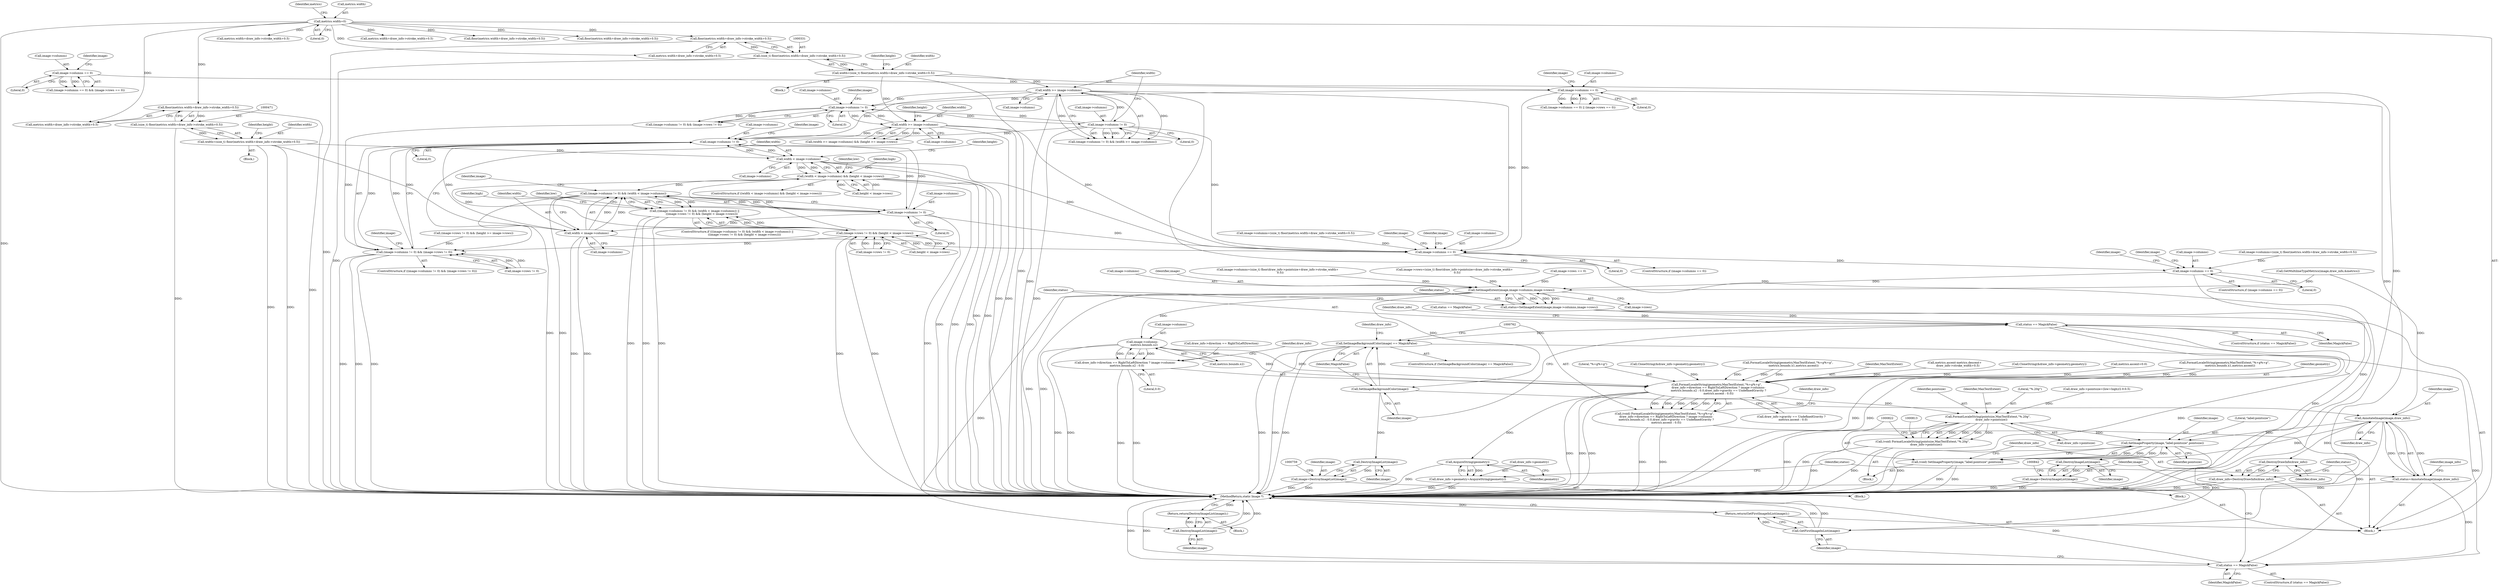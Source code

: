 digraph "0_ImageMagick_0474237508f39c4f783208123431815f1ededb76@pointer" {
"1000498" [label="(Call,image->columns != 0)"];
"1000511" [label="(Call,width < image->columns)"];
"1000468" [label="(Call,width=(size_t) floor(metrics.width+draw_info->stroke_width+0.5))"];
"1000470" [label="(Call,(size_t) floor(metrics.width+draw_info->stroke_width+0.5))"];
"1000472" [label="(Call,floor(metrics.width+draw_info->stroke_width+0.5))"];
"1000200" [label="(Call,metrics.width=0)"];
"1000498" [label="(Call,image->columns != 0)"];
"1000391" [label="(Call,width >= image->columns)"];
"1000328" [label="(Call,width=(size_t) floor(metrics.width+draw_info->stroke_width+0.5))"];
"1000330" [label="(Call,(size_t) floor(metrics.width+draw_info->stroke_width+0.5))"];
"1000332" [label="(Call,floor(metrics.width+draw_info->stroke_width+0.5))"];
"1000386" [label="(Call,image->columns != 0)"];
"1000358" [label="(Call,image->columns != 0)"];
"1000371" [label="(Call,width >= image->columns)"];
"1000266" [label="(Call,image->columns == 0)"];
"1000219" [label="(Call,image->columns == 0)"];
"1000545" [label="(Call,width < image->columns)"];
"1000540" [label="(Call,image->columns != 0)"];
"1000497" [label="(Call,(image->columns != 0) && (image->rows != 0))"];
"1000539" [label="(Call,(image->columns != 0) && (width < image->columns))"];
"1000538" [label="(Call,((image->columns != 0) && (width < image->columns)) ||\n                ((image->rows != 0) && (height < image->rows)))"];
"1000618" [label="(Call,image->columns == 0)"];
"1000640" [label="(Call,image->columns == 0)"];
"1000711" [label="(Call,SetImageExtent(image,image->columns,image->rows))"];
"1000709" [label="(Call,status=SetImageExtent(image,image->columns,image->rows))"];
"1000720" [label="(Call,status == MagickFalse)"];
"1000738" [label="(Call,SetImageBackgroundColor(image) == MagickFalse)"];
"1000832" [label="(Call,status == MagickFalse)"];
"1000735" [label="(Call,DestroyImageList(image))"];
"1000734" [label="(Return,return(DestroyImageList(image));)"];
"1000739" [label="(Call,SetImageBackgroundColor(image))"];
"1000755" [label="(Call,DestroyImageList(image))"];
"1000753" [label="(Call,image=DestroyImageList(image))"];
"1000801" [label="(Call,AnnotateImage(image,draw_info))"];
"1000799" [label="(Call,status=AnnotateImage(image,draw_info))"];
"1000823" [label="(Call,SetImageProperty(image,\"label:pointsize\",pointsize))"];
"1000821" [label="(Call,(void) SetImageProperty(image,\"label:pointsize\",pointsize))"];
"1000838" [label="(Call,DestroyImageList(image))"];
"1000836" [label="(Call,image=DestroyImageList(image))"];
"1000845" [label="(Call,GetFirstImageInList(image))"];
"1000844" [label="(Return,return(GetFirstImageInList(image));)"];
"1000829" [label="(Call,DestroyDrawInfo(draw_info))"];
"1000827" [label="(Call,draw_info=DestroyDrawInfo(draw_info))"];
"1000773" [label="(Call,image->columns-\n    metrics.bounds.x2)"];
"1000763" [label="(Call,FormatLocaleString(geometry,MaxTextExtent,\"%+g%+g\",\n    draw_info->direction == RightToLeftDirection ? image->columns-\n    metrics.bounds.x2 : 0.0,draw_info->gravity == UndefinedGravity ?\n    metrics.ascent : 0.0))"];
"1000761" [label="(Call,(void) FormatLocaleString(geometry,MaxTextExtent,\"%+g%+g\",\n    draw_info->direction == RightToLeftDirection ? image->columns-\n    metrics.bounds.x2 : 0.0,draw_info->gravity == UndefinedGravity ?\n    metrics.ascent : 0.0))"];
"1000797" [label="(Call,AcquireString(geometry))"];
"1000793" [label="(Call,draw_info->geometry=AcquireString(geometry))"];
"1000814" [label="(Call,FormatLocaleString(pointsize,MaxTextExtent,\"%.20g\",\n        draw_info->pointsize))"];
"1000812" [label="(Call,(void) FormatLocaleString(pointsize,MaxTextExtent,\"%.20g\",\n        draw_info->pointsize))"];
"1000767" [label="(Call,draw_info->direction == RightToLeftDirection ? image->columns-\n    metrics.bounds.x2 : 0.0)"];
"1000510" [label="(Call,(width < image->columns) && (height < image->rows))"];
"1000550" [label="(Call,(image->rows != 0) && (height < image->rows))"];
"1000830" [label="(Identifier,draw_info)"];
"1000468" [label="(Call,width=(size_t) floor(metrics.width+draw_info->stroke_width+0.5))"];
"1000739" [label="(Call,SetImageBackgroundColor(image))"];
"1000755" [label="(Call,DestroyImageList(image))"];
"1000517" [label="(Identifier,height)"];
"1000332" [label="(Call,floor(metrics.width+draw_info->stroke_width+0.5))"];
"1000553" [label="(Identifier,image)"];
"1000630" [label="(Call,metrics.width+draw_info->stroke_width+0.5)"];
"1000358" [label="(Call,image->columns != 0)"];
"1000777" [label="(Call,metrics.bounds.x2)"];
"1000835" [label="(Block,)"];
"1000644" [label="(Literal,0)"];
"1000798" [label="(Identifier,geometry)"];
"1000204" [label="(Literal,0)"];
"1000802" [label="(Identifier,image)"];
"1000799" [label="(Call,status=AnnotateImage(image,draw_info))"];
"1000754" [label="(Identifier,image)"];
"1000509" [label="(ControlStructure,if ((width < image->columns) && (height < image->rows)))"];
"1000832" [label="(Call,status == MagickFalse)"];
"1000767" [label="(Call,draw_info->direction == RightToLeftDirection ? image->columns-\n    metrics.bounds.x2 : 0.0)"];
"1000392" [label="(Identifier,width)"];
"1000498" [label="(Call,image->columns != 0)"];
"1000422" [label="(Block,)"];
"1000766" [label="(Literal,\"%+g%+g\")"];
"1000470" [label="(Call,(size_t) floor(metrics.width+draw_info->stroke_width+0.5))"];
"1000570" [label="(Identifier,high)"];
"1000761" [label="(Call,(void) FormatLocaleString(geometry,MaxTextExtent,\"%+g%+g\",\n    draw_info->direction == RightToLeftDirection ? image->columns-\n    metrics.bounds.x2 : 0.0,draw_info->gravity == UndefinedGravity ?\n    metrics.ascent : 0.0))"];
"1000797" [label="(Call,AcquireString(geometry))"];
"1000455" [label="(Call,CloneString(&draw_info->geometry,geometry))"];
"1000511" [label="(Call,width < image->columns)"];
"1000390" [label="(Literal,0)"];
"1000719" [label="(ControlStructure,if (status == MagickFalse))"];
"1000713" [label="(Call,image->columns)"];
"1000793" [label="(Call,draw_info->geometry=AcquireString(geometry))"];
"1000547" [label="(Call,image->columns)"];
"1000377" [label="(Identifier,height)"];
"1000721" [label="(Identifier,status)"];
"1000744" [label="(Identifier,draw_info)"];
"1000550" [label="(Call,(image->rows != 0) && (height < image->rows))"];
"1000473" [label="(Call,metrics.width+draw_info->stroke_width+0.5)"];
"1000823" [label="(Call,SetImageProperty(image,\"label:pointsize\",pointsize))"];
"1000576" [label="(Call,draw_info->pointsize=(low+high)/2.0-0.5)"];
"1000483" [label="(Identifier,height)"];
"1000503" [label="(Call,image->rows != 0)"];
"1000712" [label="(Identifier,image)"];
"1000639" [label="(ControlStructure,if (image->columns == 0))"];
"1000595" [label="(Call,status == MagickFalse)"];
"1000786" [label="(Identifier,draw_info)"];
"1000815" [label="(Identifier,pointsize)"];
"1000740" [label="(Identifier,image)"];
"1000844" [label="(Return,return(GetFirstImageInList(image));)"];
"1000223" [label="(Literal,0)"];
"1000396" [label="(Call,(image->rows != 0) && (height >= image->rows))"];
"1000736" [label="(Identifier,image)"];
"1000814" [label="(Call,FormatLocaleString(pointsize,MaxTextExtent,\"%.20g\",\n        draw_info->pointsize))"];
"1000291" [label="(Block,)"];
"1000836" [label="(Call,image=DestroyImageList(image))"];
"1000207" [label="(Identifier,metrics)"];
"1000373" [label="(Call,image->columns)"];
"1000539" [label="(Call,(image->columns != 0) && (width < image->columns))"];
"1000359" [label="(Call,image->columns)"];
"1000709" [label="(Call,status=SetImageExtent(image,image->columns,image->rows))"];
"1000362" [label="(Literal,0)"];
"1000801" [label="(Call,AnnotateImage(image,draw_info))"];
"1000834" [label="(Identifier,MagickFalse)"];
"1000742" [label="(Block,)"];
"1000530" [label="(Identifier,high)"];
"1000237" [label="(Call,metrics.width+draw_info->stroke_width+0.5)"];
"1000645" [label="(Call,image->columns=(size_t) floor(draw_info->pointsize+draw_info->stroke_width+\n      0.5))"];
"1000499" [label="(Call,image->columns)"];
"1000716" [label="(Call,image->rows)"];
"1000837" [label="(Identifier,image)"];
"1000829" [label="(Call,DestroyDrawInfo(draw_info))"];
"1000522" [label="(Identifier,low)"];
"1000768" [label="(Call,draw_info->direction == RightToLeftDirection)"];
"1000273" [label="(Identifier,image)"];
"1000629" [label="(Call,floor(metrics.width+draw_info->stroke_width+0.5))"];
"1000387" [label="(Call,image->columns)"];
"1000230" [label="(Call,image->columns=(size_t) floor(metrics.width+draw_info->stroke_width+0.5))"];
"1000693" [label="(Call,image->rows=(size_t) floor(draw_info->pointsize+draw_info->stroke_width+\n      0.5))"];
"1000810" [label="(Block,)"];
"1000469" [label="(Identifier,width)"];
"1000537" [label="(ControlStructure,if (((image->columns != 0) && (width < image->columns)) ||\n                ((image->rows != 0) && (height < image->rows))))"];
"1000725" [label="(Identifier,draw_info)"];
"1000220" [label="(Call,image->columns)"];
"1000434" [label="(Call,FormatLocaleString(geometry,MaxTextExtent,\"%+g%+g\",\n            -metrics.bounds.x1,metrics.ascent))"];
"1000562" [label="(Identifier,low)"];
"1000794" [label="(Call,draw_info->geometry)"];
"1000371" [label="(Call,width >= image->columns)"];
"1000821" [label="(Call,(void) SetImageProperty(image,\"label:pointsize\",pointsize))"];
"1000542" [label="(Identifier,image)"];
"1000828" [label="(Identifier,draw_info)"];
"1000773" [label="(Call,image->columns-\n    metrics.bounds.x2)"];
"1000497" [label="(Call,(image->columns != 0) && (image->rows != 0))"];
"1000226" [label="(Identifier,image)"];
"1000774" [label="(Call,image->columns)"];
"1000236" [label="(Call,floor(metrics.width+draw_info->stroke_width+0.5))"];
"1000385" [label="(Call,(image->columns != 0) && (width >= image->columns))"];
"1000545" [label="(Call,width < image->columns)"];
"1000391" [label="(Call,width >= image->columns)"];
"1000267" [label="(Call,image->columns)"];
"1000741" [label="(Identifier,MagickFalse)"];
"1000510" [label="(Call,(width < image->columns) && (height < image->rows))"];
"1000795" [label="(Identifier,draw_info)"];
"1000372" [label="(Identifier,width)"];
"1000270" [label="(Literal,0)"];
"1000540" [label="(Call,image->columns != 0)"];
"1000218" [label="(Call,(image->columns == 0) && (image->rows == 0))"];
"1000807" [label="(Identifier,image_info)"];
"1000386" [label="(Call,image->columns != 0)"];
"1000622" [label="(Literal,0)"];
"1000328" [label="(Call,width=(size_t) floor(metrics.width+draw_info->stroke_width+0.5))"];
"1000641" [label="(Call,image->columns)"];
"1000738" [label="(Call,SetImageBackgroundColor(image) == MagickFalse)"];
"1000827" [label="(Call,draw_info=DestroyDrawInfo(draw_info))"];
"1000219" [label="(Call,image->columns == 0)"];
"1000589" [label="(Call,GetMultilineTypeMetrics(image,draw_info,&metrics))"];
"1000505" [label="(Identifier,image)"];
"1000623" [label="(Call,image->columns=(size_t) floor(metrics.width+draw_info->stroke_width+0.5))"];
"1000816" [label="(Identifier,MaxTextExtent)"];
"1000825" [label="(Literal,\"label:pointsize\")"];
"1000710" [label="(Identifier,status)"];
"1000723" [label="(Block,)"];
"1000765" [label="(Identifier,MaxTextExtent)"];
"1000640" [label="(Call,image->columns == 0)"];
"1000674" [label="(Call,metrics.ascent-metrics.descent+\n       draw_info->stroke_width+0.5)"];
"1000315" [label="(Call,CloneString(&draw_info->geometry,geometry))"];
"1000357" [label="(Call,(image->columns != 0) && (image->rows != 0))"];
"1000722" [label="(Identifier,MagickFalse)"];
"1000838" [label="(Call,DestroyImageList(image))"];
"1000756" [label="(Identifier,image)"];
"1000333" [label="(Call,metrics.width+draw_info->stroke_width+0.5)"];
"1000330" [label="(Call,(size_t) floor(metrics.width+draw_info->stroke_width+0.5))"];
"1000617" [label="(ControlStructure,if (image->columns == 0))"];
"1000803" [label="(Identifier,draw_info)"];
"1000544" [label="(Literal,0)"];
"1000365" [label="(Identifier,image)"];
"1000343" [label="(Identifier,height)"];
"1000642" [label="(Identifier,image)"];
"1000831" [label="(ControlStructure,if (status == MagickFalse))"];
"1000735" [label="(Call,DestroyImageList(image))"];
"1000329" [label="(Identifier,width)"];
"1000496" [label="(ControlStructure,if ((image->columns != 0) && (image->rows != 0)))"];
"1000538" [label="(Call,((image->columns != 0) && (width < image->columns)) ||\n                ((image->rows != 0) && (height < image->rows)))"];
"1000845" [label="(Call,GetFirstImageInList(image))"];
"1000556" [label="(Call,height < image->rows)"];
"1000205" [label="(Call,metrics.ascent=0.0)"];
"1000513" [label="(Call,image->columns)"];
"1000824" [label="(Identifier,image)"];
"1000847" [label="(MethodReturn,static Image *)"];
"1000720" [label="(Call,status == MagickFalse)"];
"1000512" [label="(Identifier,width)"];
"1000737" [label="(ControlStructure,if (SetImageBackgroundColor(image) == MagickFalse))"];
"1000826" [label="(Identifier,pointsize)"];
"1000647" [label="(Identifier,image)"];
"1000625" [label="(Identifier,image)"];
"1000688" [label="(Call,image->rows == 0)"];
"1000833" [label="(Identifier,status)"];
"1000812" [label="(Call,(void) FormatLocaleString(pointsize,MaxTextExtent,\"%.20g\",\n        draw_info->pointsize))"];
"1000800" [label="(Identifier,status)"];
"1000839" [label="(Identifier,image)"];
"1000782" [label="(Literal,0.0)"];
"1000201" [label="(Call,metrics.width)"];
"1000546" [label="(Identifier,width)"];
"1000200" [label="(Call,metrics.width=0)"];
"1000106" [label="(Block,)"];
"1000265" [label="(Call,(image->columns == 0) || (image->rows == 0))"];
"1000294" [label="(Call,FormatLocaleString(geometry,MaxTextExtent,\"%+g%+g\",\n            -metrics.bounds.x1,metrics.ascent))"];
"1000764" [label="(Identifier,geometry)"];
"1000818" [label="(Call,draw_info->pointsize)"];
"1000711" [label="(Call,SetImageExtent(image,image->columns,image->rows))"];
"1000541" [label="(Call,image->columns)"];
"1000551" [label="(Call,image->rows != 0)"];
"1000664" [label="(Identifier,image)"];
"1000846" [label="(Identifier,image)"];
"1000502" [label="(Literal,0)"];
"1000763" [label="(Call,FormatLocaleString(geometry,MaxTextExtent,\"%+g%+g\",\n    draw_info->direction == RightToLeftDirection ? image->columns-\n    metrics.bounds.x2 : 0.0,draw_info->gravity == UndefinedGravity ?\n    metrics.ascent : 0.0))"];
"1000817" [label="(Literal,\"%.20g\")"];
"1000619" [label="(Call,image->columns)"];
"1000516" [label="(Call,height < image->rows)"];
"1000472" [label="(Call,floor(metrics.width+draw_info->stroke_width+0.5))"];
"1000734" [label="(Return,return(DestroyImageList(image));)"];
"1000618" [label="(Call,image->columns == 0)"];
"1000753" [label="(Call,image=DestroyImageList(image))"];
"1000783" [label="(Call,draw_info->gravity == UndefinedGravity ?\n    metrics.ascent : 0.0)"];
"1000393" [label="(Call,image->columns)"];
"1000266" [label="(Call,image->columns == 0)"];
"1000370" [label="(Call,(width >= image->columns) && (height >= image->rows))"];
"1000498" -> "1000497"  [label="AST: "];
"1000498" -> "1000502"  [label="CFG: "];
"1000499" -> "1000498"  [label="AST: "];
"1000502" -> "1000498"  [label="AST: "];
"1000505" -> "1000498"  [label="CFG: "];
"1000497" -> "1000498"  [label="CFG: "];
"1000498" -> "1000497"  [label="DDG: "];
"1000498" -> "1000497"  [label="DDG: "];
"1000511" -> "1000498"  [label="DDG: "];
"1000391" -> "1000498"  [label="DDG: "];
"1000371" -> "1000498"  [label="DDG: "];
"1000386" -> "1000498"  [label="DDG: "];
"1000545" -> "1000498"  [label="DDG: "];
"1000540" -> "1000498"  [label="DDG: "];
"1000498" -> "1000511"  [label="DDG: "];
"1000498" -> "1000540"  [label="DDG: "];
"1000511" -> "1000510"  [label="AST: "];
"1000511" -> "1000513"  [label="CFG: "];
"1000512" -> "1000511"  [label="AST: "];
"1000513" -> "1000511"  [label="AST: "];
"1000517" -> "1000511"  [label="CFG: "];
"1000510" -> "1000511"  [label="CFG: "];
"1000511" -> "1000847"  [label="DDG: "];
"1000511" -> "1000847"  [label="DDG: "];
"1000511" -> "1000510"  [label="DDG: "];
"1000511" -> "1000510"  [label="DDG: "];
"1000468" -> "1000511"  [label="DDG: "];
"1000511" -> "1000618"  [label="DDG: "];
"1000468" -> "1000422"  [label="AST: "];
"1000468" -> "1000470"  [label="CFG: "];
"1000469" -> "1000468"  [label="AST: "];
"1000470" -> "1000468"  [label="AST: "];
"1000483" -> "1000468"  [label="CFG: "];
"1000468" -> "1000847"  [label="DDG: "];
"1000468" -> "1000847"  [label="DDG: "];
"1000470" -> "1000468"  [label="DDG: "];
"1000468" -> "1000545"  [label="DDG: "];
"1000470" -> "1000472"  [label="CFG: "];
"1000471" -> "1000470"  [label="AST: "];
"1000472" -> "1000470"  [label="AST: "];
"1000470" -> "1000847"  [label="DDG: "];
"1000472" -> "1000470"  [label="DDG: "];
"1000472" -> "1000473"  [label="CFG: "];
"1000473" -> "1000472"  [label="AST: "];
"1000472" -> "1000847"  [label="DDG: "];
"1000200" -> "1000472"  [label="DDG: "];
"1000200" -> "1000106"  [label="AST: "];
"1000200" -> "1000204"  [label="CFG: "];
"1000201" -> "1000200"  [label="AST: "];
"1000204" -> "1000200"  [label="AST: "];
"1000207" -> "1000200"  [label="CFG: "];
"1000200" -> "1000847"  [label="DDG: "];
"1000200" -> "1000236"  [label="DDG: "];
"1000200" -> "1000237"  [label="DDG: "];
"1000200" -> "1000332"  [label="DDG: "];
"1000200" -> "1000333"  [label="DDG: "];
"1000200" -> "1000473"  [label="DDG: "];
"1000200" -> "1000629"  [label="DDG: "];
"1000200" -> "1000630"  [label="DDG: "];
"1000391" -> "1000385"  [label="AST: "];
"1000391" -> "1000393"  [label="CFG: "];
"1000392" -> "1000391"  [label="AST: "];
"1000393" -> "1000391"  [label="AST: "];
"1000385" -> "1000391"  [label="CFG: "];
"1000391" -> "1000847"  [label="DDG: "];
"1000391" -> "1000847"  [label="DDG: "];
"1000391" -> "1000358"  [label="DDG: "];
"1000391" -> "1000385"  [label="DDG: "];
"1000391" -> "1000385"  [label="DDG: "];
"1000328" -> "1000391"  [label="DDG: "];
"1000386" -> "1000391"  [label="DDG: "];
"1000391" -> "1000618"  [label="DDG: "];
"1000328" -> "1000291"  [label="AST: "];
"1000328" -> "1000330"  [label="CFG: "];
"1000329" -> "1000328"  [label="AST: "];
"1000330" -> "1000328"  [label="AST: "];
"1000343" -> "1000328"  [label="CFG: "];
"1000328" -> "1000847"  [label="DDG: "];
"1000328" -> "1000847"  [label="DDG: "];
"1000330" -> "1000328"  [label="DDG: "];
"1000328" -> "1000371"  [label="DDG: "];
"1000330" -> "1000332"  [label="CFG: "];
"1000331" -> "1000330"  [label="AST: "];
"1000332" -> "1000330"  [label="AST: "];
"1000330" -> "1000847"  [label="DDG: "];
"1000332" -> "1000330"  [label="DDG: "];
"1000332" -> "1000333"  [label="CFG: "];
"1000333" -> "1000332"  [label="AST: "];
"1000332" -> "1000847"  [label="DDG: "];
"1000386" -> "1000385"  [label="AST: "];
"1000386" -> "1000390"  [label="CFG: "];
"1000387" -> "1000386"  [label="AST: "];
"1000390" -> "1000386"  [label="AST: "];
"1000392" -> "1000386"  [label="CFG: "];
"1000385" -> "1000386"  [label="CFG: "];
"1000386" -> "1000847"  [label="DDG: "];
"1000386" -> "1000358"  [label="DDG: "];
"1000386" -> "1000385"  [label="DDG: "];
"1000386" -> "1000385"  [label="DDG: "];
"1000358" -> "1000386"  [label="DDG: "];
"1000386" -> "1000618"  [label="DDG: "];
"1000358" -> "1000357"  [label="AST: "];
"1000358" -> "1000362"  [label="CFG: "];
"1000359" -> "1000358"  [label="AST: "];
"1000362" -> "1000358"  [label="AST: "];
"1000365" -> "1000358"  [label="CFG: "];
"1000357" -> "1000358"  [label="CFG: "];
"1000358" -> "1000357"  [label="DDG: "];
"1000358" -> "1000357"  [label="DDG: "];
"1000371" -> "1000358"  [label="DDG: "];
"1000266" -> "1000358"  [label="DDG: "];
"1000358" -> "1000371"  [label="DDG: "];
"1000371" -> "1000370"  [label="AST: "];
"1000371" -> "1000373"  [label="CFG: "];
"1000372" -> "1000371"  [label="AST: "];
"1000373" -> "1000371"  [label="AST: "];
"1000377" -> "1000371"  [label="CFG: "];
"1000370" -> "1000371"  [label="CFG: "];
"1000371" -> "1000847"  [label="DDG: "];
"1000371" -> "1000847"  [label="DDG: "];
"1000371" -> "1000370"  [label="DDG: "];
"1000371" -> "1000370"  [label="DDG: "];
"1000371" -> "1000618"  [label="DDG: "];
"1000266" -> "1000265"  [label="AST: "];
"1000266" -> "1000270"  [label="CFG: "];
"1000267" -> "1000266"  [label="AST: "];
"1000270" -> "1000266"  [label="AST: "];
"1000273" -> "1000266"  [label="CFG: "];
"1000265" -> "1000266"  [label="CFG: "];
"1000266" -> "1000847"  [label="DDG: "];
"1000266" -> "1000265"  [label="DDG: "];
"1000266" -> "1000265"  [label="DDG: "];
"1000219" -> "1000266"  [label="DDG: "];
"1000266" -> "1000618"  [label="DDG: "];
"1000219" -> "1000218"  [label="AST: "];
"1000219" -> "1000223"  [label="CFG: "];
"1000220" -> "1000219"  [label="AST: "];
"1000223" -> "1000219"  [label="AST: "];
"1000226" -> "1000219"  [label="CFG: "];
"1000218" -> "1000219"  [label="CFG: "];
"1000219" -> "1000218"  [label="DDG: "];
"1000219" -> "1000218"  [label="DDG: "];
"1000545" -> "1000539"  [label="AST: "];
"1000545" -> "1000547"  [label="CFG: "];
"1000546" -> "1000545"  [label="AST: "];
"1000547" -> "1000545"  [label="AST: "];
"1000539" -> "1000545"  [label="CFG: "];
"1000545" -> "1000847"  [label="DDG: "];
"1000545" -> "1000847"  [label="DDG: "];
"1000545" -> "1000539"  [label="DDG: "];
"1000545" -> "1000539"  [label="DDG: "];
"1000540" -> "1000545"  [label="DDG: "];
"1000545" -> "1000618"  [label="DDG: "];
"1000540" -> "1000539"  [label="AST: "];
"1000540" -> "1000544"  [label="CFG: "];
"1000541" -> "1000540"  [label="AST: "];
"1000544" -> "1000540"  [label="AST: "];
"1000546" -> "1000540"  [label="CFG: "];
"1000539" -> "1000540"  [label="CFG: "];
"1000540" -> "1000847"  [label="DDG: "];
"1000540" -> "1000539"  [label="DDG: "];
"1000540" -> "1000539"  [label="DDG: "];
"1000540" -> "1000618"  [label="DDG: "];
"1000497" -> "1000496"  [label="AST: "];
"1000497" -> "1000503"  [label="CFG: "];
"1000503" -> "1000497"  [label="AST: "];
"1000512" -> "1000497"  [label="CFG: "];
"1000542" -> "1000497"  [label="CFG: "];
"1000497" -> "1000847"  [label="DDG: "];
"1000497" -> "1000847"  [label="DDG: "];
"1000497" -> "1000847"  [label="DDG: "];
"1000396" -> "1000497"  [label="DDG: "];
"1000550" -> "1000497"  [label="DDG: "];
"1000357" -> "1000497"  [label="DDG: "];
"1000503" -> "1000497"  [label="DDG: "];
"1000503" -> "1000497"  [label="DDG: "];
"1000539" -> "1000538"  [label="AST: "];
"1000553" -> "1000539"  [label="CFG: "];
"1000538" -> "1000539"  [label="CFG: "];
"1000539" -> "1000847"  [label="DDG: "];
"1000539" -> "1000847"  [label="DDG: "];
"1000539" -> "1000538"  [label="DDG: "];
"1000539" -> "1000538"  [label="DDG: "];
"1000510" -> "1000539"  [label="DDG: "];
"1000538" -> "1000537"  [label="AST: "];
"1000538" -> "1000550"  [label="CFG: "];
"1000550" -> "1000538"  [label="AST: "];
"1000562" -> "1000538"  [label="CFG: "];
"1000570" -> "1000538"  [label="CFG: "];
"1000538" -> "1000847"  [label="DDG: "];
"1000538" -> "1000847"  [label="DDG: "];
"1000538" -> "1000847"  [label="DDG: "];
"1000550" -> "1000538"  [label="DDG: "];
"1000550" -> "1000538"  [label="DDG: "];
"1000618" -> "1000617"  [label="AST: "];
"1000618" -> "1000622"  [label="CFG: "];
"1000619" -> "1000618"  [label="AST: "];
"1000622" -> "1000618"  [label="AST: "];
"1000625" -> "1000618"  [label="CFG: "];
"1000642" -> "1000618"  [label="CFG: "];
"1000230" -> "1000618"  [label="DDG: "];
"1000618" -> "1000640"  [label="DDG: "];
"1000640" -> "1000639"  [label="AST: "];
"1000640" -> "1000644"  [label="CFG: "];
"1000641" -> "1000640"  [label="AST: "];
"1000644" -> "1000640"  [label="AST: "];
"1000647" -> "1000640"  [label="CFG: "];
"1000664" -> "1000640"  [label="CFG: "];
"1000640" -> "1000847"  [label="DDG: "];
"1000623" -> "1000640"  [label="DDG: "];
"1000640" -> "1000711"  [label="DDG: "];
"1000711" -> "1000709"  [label="AST: "];
"1000711" -> "1000716"  [label="CFG: "];
"1000712" -> "1000711"  [label="AST: "];
"1000713" -> "1000711"  [label="AST: "];
"1000716" -> "1000711"  [label="AST: "];
"1000709" -> "1000711"  [label="CFG: "];
"1000711" -> "1000847"  [label="DDG: "];
"1000711" -> "1000847"  [label="DDG: "];
"1000711" -> "1000709"  [label="DDG: "];
"1000711" -> "1000709"  [label="DDG: "];
"1000711" -> "1000709"  [label="DDG: "];
"1000589" -> "1000711"  [label="DDG: "];
"1000645" -> "1000711"  [label="DDG: "];
"1000688" -> "1000711"  [label="DDG: "];
"1000693" -> "1000711"  [label="DDG: "];
"1000711" -> "1000735"  [label="DDG: "];
"1000711" -> "1000739"  [label="DDG: "];
"1000711" -> "1000773"  [label="DDG: "];
"1000709" -> "1000106"  [label="AST: "];
"1000710" -> "1000709"  [label="AST: "];
"1000721" -> "1000709"  [label="CFG: "];
"1000709" -> "1000847"  [label="DDG: "];
"1000709" -> "1000720"  [label="DDG: "];
"1000720" -> "1000719"  [label="AST: "];
"1000720" -> "1000722"  [label="CFG: "];
"1000721" -> "1000720"  [label="AST: "];
"1000722" -> "1000720"  [label="AST: "];
"1000725" -> "1000720"  [label="CFG: "];
"1000740" -> "1000720"  [label="CFG: "];
"1000720" -> "1000847"  [label="DDG: "];
"1000720" -> "1000847"  [label="DDG: "];
"1000720" -> "1000847"  [label="DDG: "];
"1000595" -> "1000720"  [label="DDG: "];
"1000720" -> "1000738"  [label="DDG: "];
"1000738" -> "1000737"  [label="AST: "];
"1000738" -> "1000741"  [label="CFG: "];
"1000739" -> "1000738"  [label="AST: "];
"1000741" -> "1000738"  [label="AST: "];
"1000744" -> "1000738"  [label="CFG: "];
"1000762" -> "1000738"  [label="CFG: "];
"1000738" -> "1000847"  [label="DDG: "];
"1000738" -> "1000847"  [label="DDG: "];
"1000738" -> "1000847"  [label="DDG: "];
"1000739" -> "1000738"  [label="DDG: "];
"1000738" -> "1000832"  [label="DDG: "];
"1000832" -> "1000831"  [label="AST: "];
"1000832" -> "1000834"  [label="CFG: "];
"1000833" -> "1000832"  [label="AST: "];
"1000834" -> "1000832"  [label="AST: "];
"1000837" -> "1000832"  [label="CFG: "];
"1000846" -> "1000832"  [label="CFG: "];
"1000832" -> "1000847"  [label="DDG: "];
"1000832" -> "1000847"  [label="DDG: "];
"1000832" -> "1000847"  [label="DDG: "];
"1000799" -> "1000832"  [label="DDG: "];
"1000735" -> "1000734"  [label="AST: "];
"1000735" -> "1000736"  [label="CFG: "];
"1000736" -> "1000735"  [label="AST: "];
"1000734" -> "1000735"  [label="CFG: "];
"1000735" -> "1000847"  [label="DDG: "];
"1000735" -> "1000847"  [label="DDG: "];
"1000735" -> "1000734"  [label="DDG: "];
"1000734" -> "1000723"  [label="AST: "];
"1000847" -> "1000734"  [label="CFG: "];
"1000734" -> "1000847"  [label="DDG: "];
"1000739" -> "1000740"  [label="CFG: "];
"1000740" -> "1000739"  [label="AST: "];
"1000741" -> "1000739"  [label="CFG: "];
"1000739" -> "1000755"  [label="DDG: "];
"1000739" -> "1000801"  [label="DDG: "];
"1000755" -> "1000753"  [label="AST: "];
"1000755" -> "1000756"  [label="CFG: "];
"1000756" -> "1000755"  [label="AST: "];
"1000753" -> "1000755"  [label="CFG: "];
"1000755" -> "1000753"  [label="DDG: "];
"1000753" -> "1000742"  [label="AST: "];
"1000754" -> "1000753"  [label="AST: "];
"1000759" -> "1000753"  [label="CFG: "];
"1000753" -> "1000847"  [label="DDG: "];
"1000753" -> "1000847"  [label="DDG: "];
"1000801" -> "1000799"  [label="AST: "];
"1000801" -> "1000803"  [label="CFG: "];
"1000802" -> "1000801"  [label="AST: "];
"1000803" -> "1000801"  [label="AST: "];
"1000799" -> "1000801"  [label="CFG: "];
"1000801" -> "1000799"  [label="DDG: "];
"1000801" -> "1000799"  [label="DDG: "];
"1000589" -> "1000801"  [label="DDG: "];
"1000801" -> "1000823"  [label="DDG: "];
"1000801" -> "1000829"  [label="DDG: "];
"1000801" -> "1000838"  [label="DDG: "];
"1000801" -> "1000845"  [label="DDG: "];
"1000799" -> "1000106"  [label="AST: "];
"1000800" -> "1000799"  [label="AST: "];
"1000807" -> "1000799"  [label="CFG: "];
"1000799" -> "1000847"  [label="DDG: "];
"1000823" -> "1000821"  [label="AST: "];
"1000823" -> "1000826"  [label="CFG: "];
"1000824" -> "1000823"  [label="AST: "];
"1000825" -> "1000823"  [label="AST: "];
"1000826" -> "1000823"  [label="AST: "];
"1000821" -> "1000823"  [label="CFG: "];
"1000823" -> "1000847"  [label="DDG: "];
"1000823" -> "1000821"  [label="DDG: "];
"1000823" -> "1000821"  [label="DDG: "];
"1000823" -> "1000821"  [label="DDG: "];
"1000814" -> "1000823"  [label="DDG: "];
"1000823" -> "1000838"  [label="DDG: "];
"1000823" -> "1000845"  [label="DDG: "];
"1000821" -> "1000810"  [label="AST: "];
"1000822" -> "1000821"  [label="AST: "];
"1000828" -> "1000821"  [label="CFG: "];
"1000821" -> "1000847"  [label="DDG: "];
"1000821" -> "1000847"  [label="DDG: "];
"1000838" -> "1000836"  [label="AST: "];
"1000838" -> "1000839"  [label="CFG: "];
"1000839" -> "1000838"  [label="AST: "];
"1000836" -> "1000838"  [label="CFG: "];
"1000838" -> "1000836"  [label="DDG: "];
"1000836" -> "1000835"  [label="AST: "];
"1000837" -> "1000836"  [label="AST: "];
"1000842" -> "1000836"  [label="CFG: "];
"1000836" -> "1000847"  [label="DDG: "];
"1000836" -> "1000847"  [label="DDG: "];
"1000845" -> "1000844"  [label="AST: "];
"1000845" -> "1000846"  [label="CFG: "];
"1000846" -> "1000845"  [label="AST: "];
"1000844" -> "1000845"  [label="CFG: "];
"1000845" -> "1000847"  [label="DDG: "];
"1000845" -> "1000847"  [label="DDG: "];
"1000845" -> "1000844"  [label="DDG: "];
"1000844" -> "1000106"  [label="AST: "];
"1000847" -> "1000844"  [label="CFG: "];
"1000844" -> "1000847"  [label="DDG: "];
"1000829" -> "1000827"  [label="AST: "];
"1000829" -> "1000830"  [label="CFG: "];
"1000830" -> "1000829"  [label="AST: "];
"1000827" -> "1000829"  [label="CFG: "];
"1000829" -> "1000827"  [label="DDG: "];
"1000827" -> "1000106"  [label="AST: "];
"1000828" -> "1000827"  [label="AST: "];
"1000833" -> "1000827"  [label="CFG: "];
"1000827" -> "1000847"  [label="DDG: "];
"1000827" -> "1000847"  [label="DDG: "];
"1000773" -> "1000767"  [label="AST: "];
"1000773" -> "1000777"  [label="CFG: "];
"1000774" -> "1000773"  [label="AST: "];
"1000777" -> "1000773"  [label="AST: "];
"1000767" -> "1000773"  [label="CFG: "];
"1000773" -> "1000847"  [label="DDG: "];
"1000773" -> "1000847"  [label="DDG: "];
"1000773" -> "1000763"  [label="DDG: "];
"1000773" -> "1000763"  [label="DDG: "];
"1000773" -> "1000767"  [label="DDG: "];
"1000773" -> "1000767"  [label="DDG: "];
"1000763" -> "1000761"  [label="AST: "];
"1000763" -> "1000783"  [label="CFG: "];
"1000764" -> "1000763"  [label="AST: "];
"1000765" -> "1000763"  [label="AST: "];
"1000766" -> "1000763"  [label="AST: "];
"1000767" -> "1000763"  [label="AST: "];
"1000783" -> "1000763"  [label="AST: "];
"1000761" -> "1000763"  [label="CFG: "];
"1000763" -> "1000847"  [label="DDG: "];
"1000763" -> "1000847"  [label="DDG: "];
"1000763" -> "1000847"  [label="DDG: "];
"1000763" -> "1000761"  [label="DDG: "];
"1000763" -> "1000761"  [label="DDG: "];
"1000763" -> "1000761"  [label="DDG: "];
"1000763" -> "1000761"  [label="DDG: "];
"1000763" -> "1000761"  [label="DDG: "];
"1000455" -> "1000763"  [label="DDG: "];
"1000315" -> "1000763"  [label="DDG: "];
"1000294" -> "1000763"  [label="DDG: "];
"1000294" -> "1000763"  [label="DDG: "];
"1000294" -> "1000763"  [label="DDG: "];
"1000434" -> "1000763"  [label="DDG: "];
"1000434" -> "1000763"  [label="DDG: "];
"1000434" -> "1000763"  [label="DDG: "];
"1000205" -> "1000763"  [label="DDG: "];
"1000674" -> "1000763"  [label="DDG: "];
"1000763" -> "1000797"  [label="DDG: "];
"1000763" -> "1000814"  [label="DDG: "];
"1000761" -> "1000106"  [label="AST: "];
"1000762" -> "1000761"  [label="AST: "];
"1000795" -> "1000761"  [label="CFG: "];
"1000761" -> "1000847"  [label="DDG: "];
"1000761" -> "1000847"  [label="DDG: "];
"1000797" -> "1000793"  [label="AST: "];
"1000797" -> "1000798"  [label="CFG: "];
"1000798" -> "1000797"  [label="AST: "];
"1000793" -> "1000797"  [label="CFG: "];
"1000797" -> "1000847"  [label="DDG: "];
"1000797" -> "1000793"  [label="DDG: "];
"1000793" -> "1000106"  [label="AST: "];
"1000794" -> "1000793"  [label="AST: "];
"1000800" -> "1000793"  [label="CFG: "];
"1000793" -> "1000847"  [label="DDG: "];
"1000793" -> "1000847"  [label="DDG: "];
"1000814" -> "1000812"  [label="AST: "];
"1000814" -> "1000818"  [label="CFG: "];
"1000815" -> "1000814"  [label="AST: "];
"1000816" -> "1000814"  [label="AST: "];
"1000817" -> "1000814"  [label="AST: "];
"1000818" -> "1000814"  [label="AST: "];
"1000812" -> "1000814"  [label="CFG: "];
"1000814" -> "1000847"  [label="DDG: "];
"1000814" -> "1000847"  [label="DDG: "];
"1000814" -> "1000812"  [label="DDG: "];
"1000814" -> "1000812"  [label="DDG: "];
"1000814" -> "1000812"  [label="DDG: "];
"1000814" -> "1000812"  [label="DDG: "];
"1000576" -> "1000814"  [label="DDG: "];
"1000812" -> "1000810"  [label="AST: "];
"1000813" -> "1000812"  [label="AST: "];
"1000822" -> "1000812"  [label="CFG: "];
"1000812" -> "1000847"  [label="DDG: "];
"1000812" -> "1000847"  [label="DDG: "];
"1000767" -> "1000782"  [label="CFG: "];
"1000768" -> "1000767"  [label="AST: "];
"1000782" -> "1000767"  [label="AST: "];
"1000786" -> "1000767"  [label="CFG: "];
"1000767" -> "1000847"  [label="DDG: "];
"1000767" -> "1000847"  [label="DDG: "];
"1000510" -> "1000509"  [label="AST: "];
"1000510" -> "1000516"  [label="CFG: "];
"1000516" -> "1000510"  [label="AST: "];
"1000522" -> "1000510"  [label="CFG: "];
"1000530" -> "1000510"  [label="CFG: "];
"1000510" -> "1000847"  [label="DDG: "];
"1000510" -> "1000847"  [label="DDG: "];
"1000510" -> "1000847"  [label="DDG: "];
"1000550" -> "1000510"  [label="DDG: "];
"1000516" -> "1000510"  [label="DDG: "];
"1000516" -> "1000510"  [label="DDG: "];
"1000510" -> "1000550"  [label="DDG: "];
"1000550" -> "1000551"  [label="CFG: "];
"1000550" -> "1000556"  [label="CFG: "];
"1000551" -> "1000550"  [label="AST: "];
"1000556" -> "1000550"  [label="AST: "];
"1000550" -> "1000847"  [label="DDG: "];
"1000550" -> "1000847"  [label="DDG: "];
"1000551" -> "1000550"  [label="DDG: "];
"1000551" -> "1000550"  [label="DDG: "];
"1000556" -> "1000550"  [label="DDG: "];
"1000556" -> "1000550"  [label="DDG: "];
}
